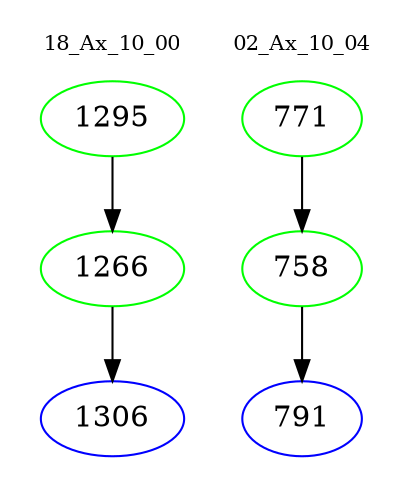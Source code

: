 digraph{
subgraph cluster_0 {
color = white
label = "18_Ax_10_00";
fontsize=10;
T0_1295 [label="1295", color="green"]
T0_1295 -> T0_1266 [color="black"]
T0_1266 [label="1266", color="green"]
T0_1266 -> T0_1306 [color="black"]
T0_1306 [label="1306", color="blue"]
}
subgraph cluster_1 {
color = white
label = "02_Ax_10_04";
fontsize=10;
T1_771 [label="771", color="green"]
T1_771 -> T1_758 [color="black"]
T1_758 [label="758", color="green"]
T1_758 -> T1_791 [color="black"]
T1_791 [label="791", color="blue"]
}
}
